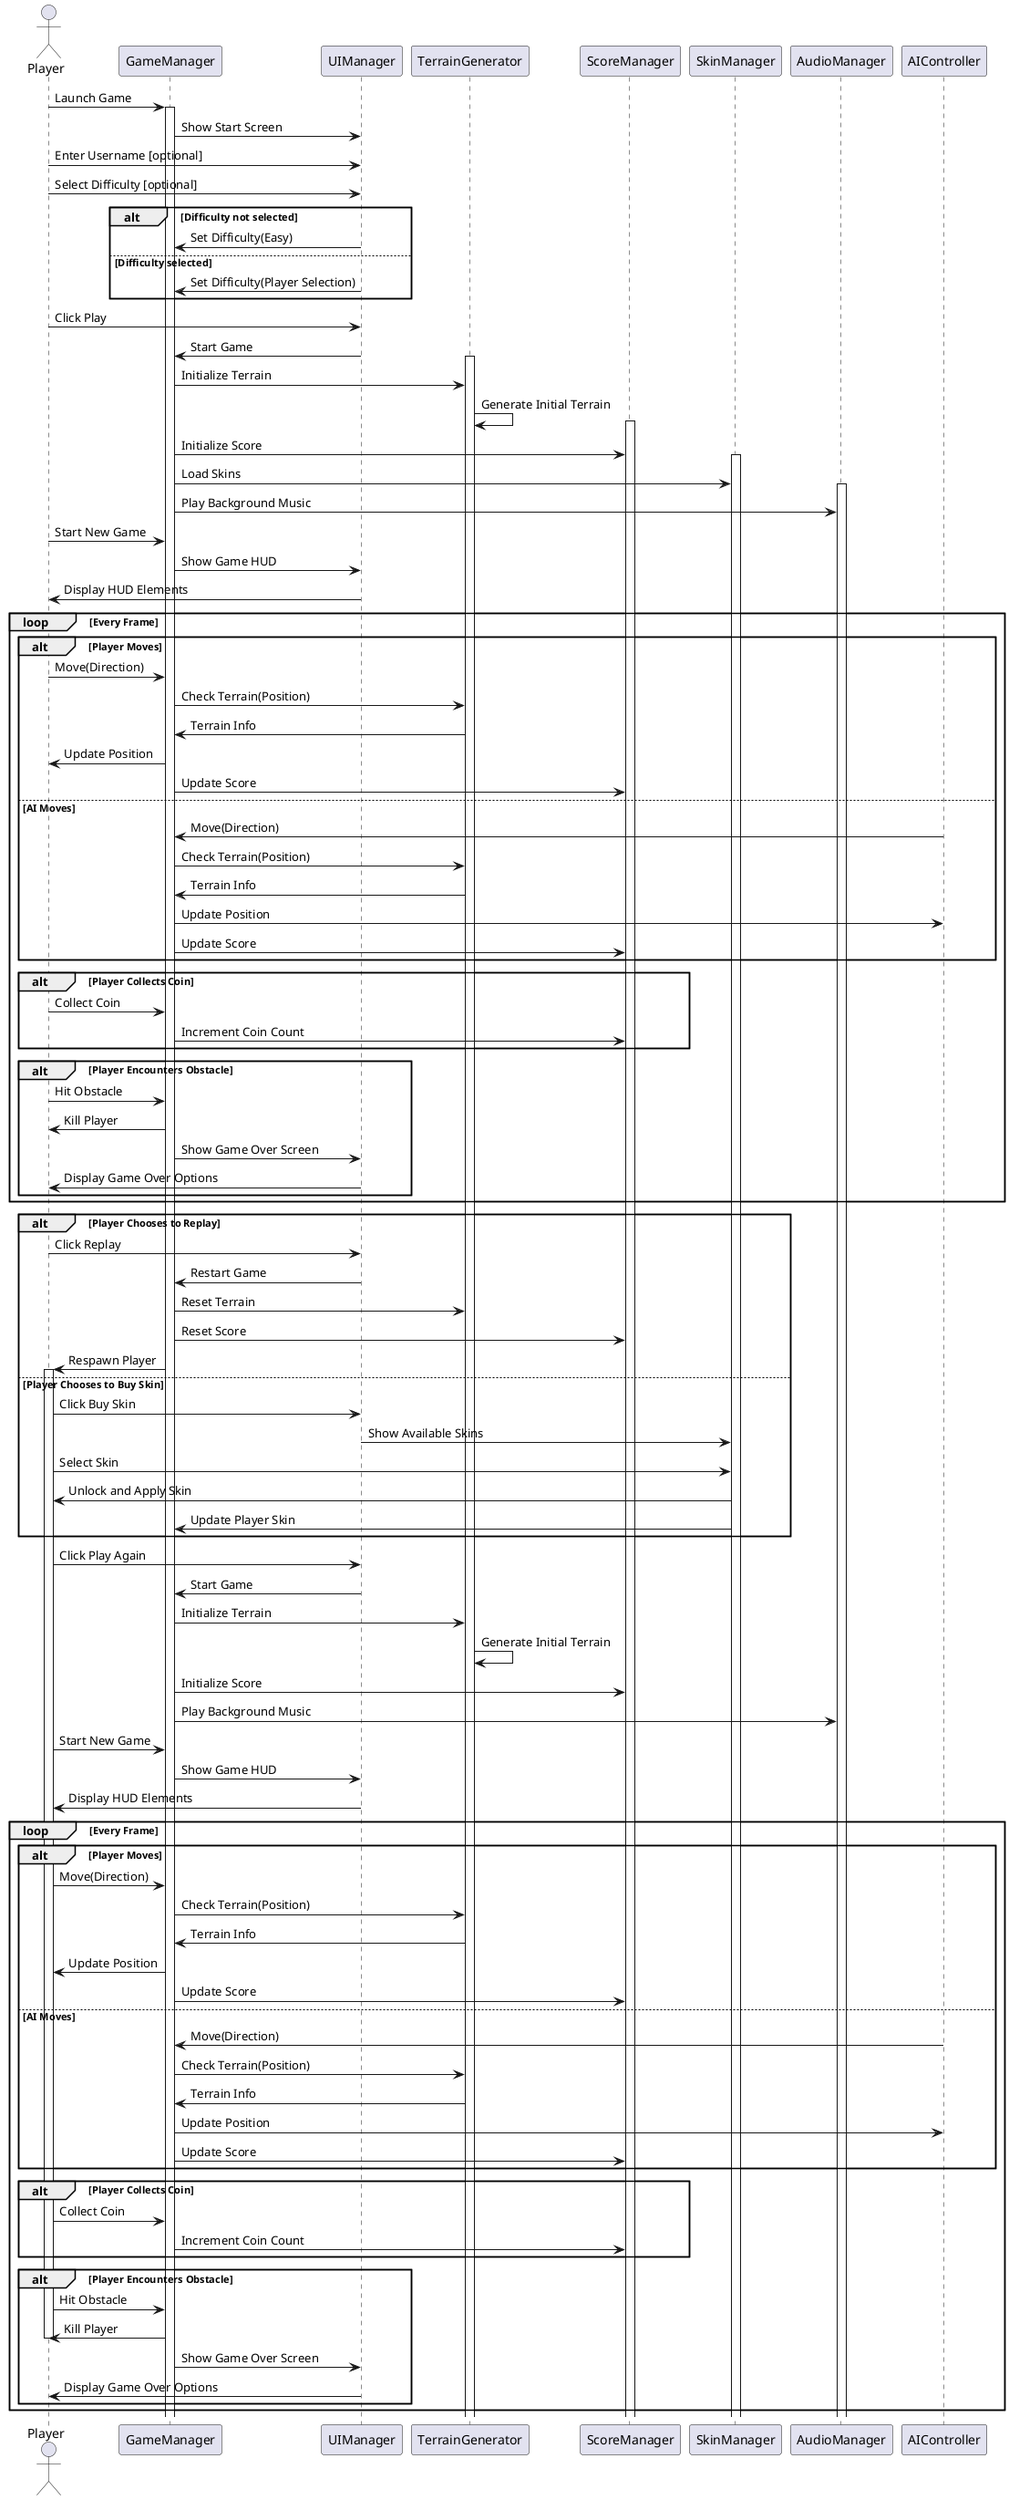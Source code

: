 @startuml

actor Player

participant "GameManager" as GM
participant "UIManager" as UIM
participant "TerrainGenerator" as TG
participant "ScoreManager" as SM
participant "SkinManager" as SKM
participant "AudioManager" as AM
participant "AIController" as AI

Player -> GM : Launch Game
activate GM
GM -> UIM : Show Start Screen

Player -> UIM : Enter Username [optional]
Player -> UIM : Select Difficulty [optional]
alt Difficulty not selected
    UIM -> GM : Set Difficulty(Easy)
else Difficulty selected
    UIM -> GM : Set Difficulty(Player Selection)
end

Player -> UIM : Click Play
UIM -> GM : Start Game
activate TG
GM -> TG : Initialize Terrain
TG -> TG : Generate Initial Terrain

activate SM
GM -> SM : Initialize Score
activate SKM
GM -> SKM : Load Skins
activate AM
GM -> AM : Play Background Music

Player -> GM : Start New Game
GM -> UIM : Show Game HUD
UIM -> Player : Display HUD Elements

loop Every Frame
    alt Player Moves
        Player -> GM : Move(Direction)
        GM -> TG : Check Terrain(Position)
        TG -> GM : Terrain Info
        GM -> Player : Update Position
        GM -> SM : Update Score
    else AI Moves
        AI -> GM : Move(Direction)
        GM -> TG : Check Terrain(Position)
        TG -> GM : Terrain Info
        GM -> AI : Update Position
        GM -> SM : Update Score
    end

    alt Player Collects Coin
        Player -> GM : Collect Coin
        GM -> SM : Increment Coin Count
    end

    alt Player Encounters Obstacle
        Player -> GM : Hit Obstacle
        GM -> Player : Kill Player
        deactivate Player
        GM -> UIM : Show Game Over Screen
        UIM -> Player : Display Game Over Options
    end
end

alt Player Chooses to Replay
    Player -> UIM : Click Replay
    UIM -> GM : Restart Game
    GM -> TG : Reset Terrain
    GM -> SM : Reset Score
    GM -> Player : Respawn Player
    activate Player
else Player Chooses to Buy Skin
    Player -> UIM : Click Buy Skin
    UIM -> SKM : Show Available Skins
    Player -> SKM : Select Skin
    SKM -> Player : Unlock and Apply Skin
    SKM -> GM : Update Player Skin
end

Player -> UIM : Click Play Again
UIM -> GM : Start Game
GM -> TG : Initialize Terrain
TG -> TG : Generate Initial Terrain

GM -> SM : Initialize Score
GM -> AM : Play Background Music

Player -> GM : Start New Game
GM -> UIM : Show Game HUD
UIM -> Player : Display HUD Elements

loop Every Frame
    alt Player Moves
        Player -> GM : Move(Direction)
        GM -> TG : Check Terrain(Position)
        TG -> GM : Terrain Info
        GM -> Player : Update Position
        GM -> SM : Update Score
    else AI Moves
        AI -> GM : Move(Direction)
        GM -> TG : Check Terrain(Position)
        TG -> GM : Terrain Info
        GM -> AI : Update Position
        GM -> SM : Update Score
    end

    alt Player Collects Coin
        Player -> GM : Collect Coin
        GM -> SM : Increment Coin Count
    end

    alt Player Encounters Obstacle
        Player -> GM : Hit Obstacle
        GM -> Player : Kill Player
        deactivate Player
        GM -> UIM : Show Game Over Screen
        UIM -> Player : Display Game Over Options
    end
end

@enduml
